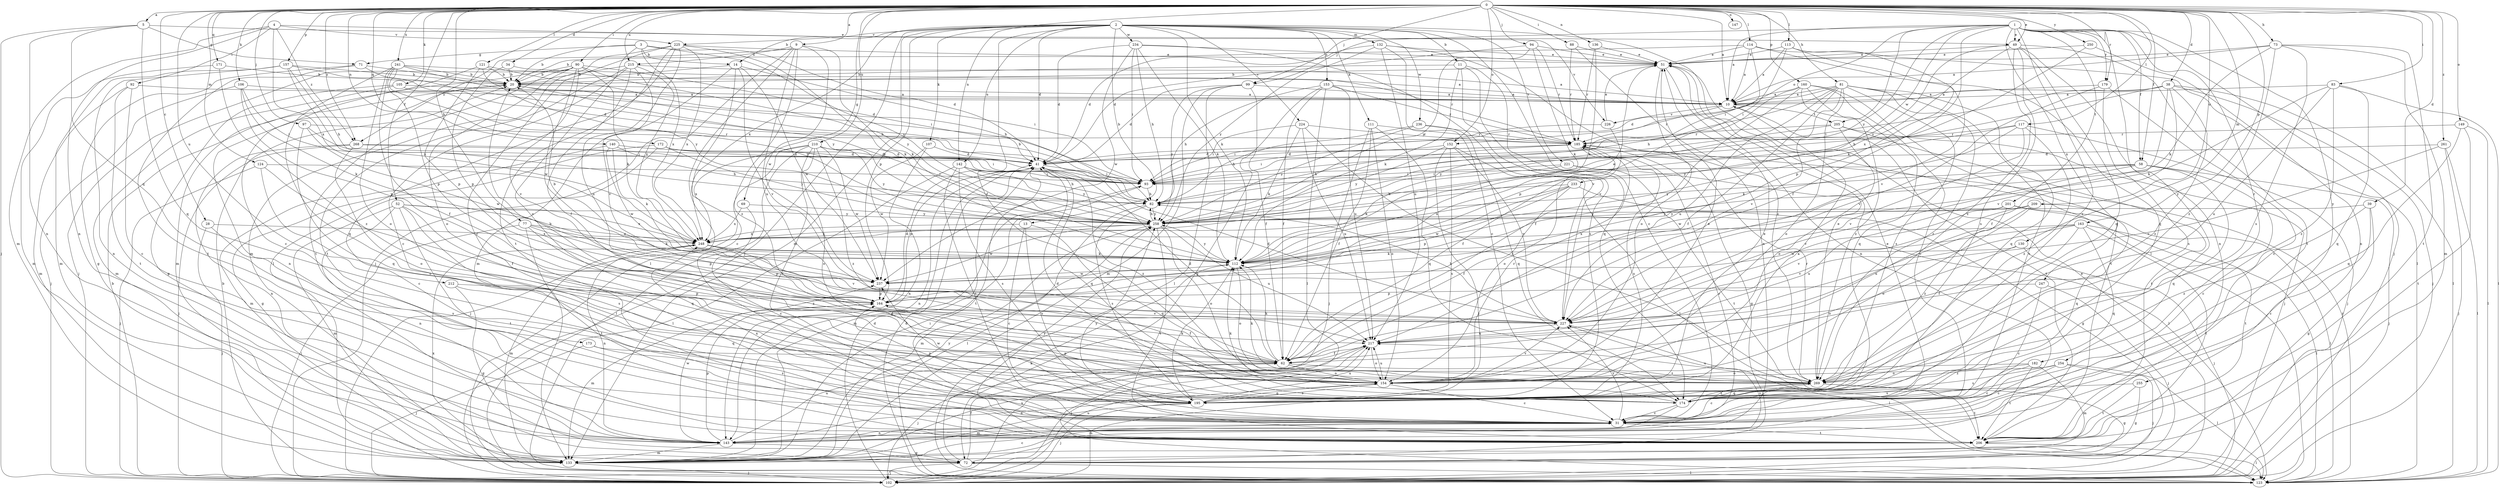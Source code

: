 strict digraph  {
0;
1;
2;
3;
4;
5;
9;
10;
11;
13;
14;
20;
28;
31;
34;
38;
39;
41;
49;
51;
52;
58;
62;
69;
71;
72;
73;
77;
81;
82;
83;
88;
90;
92;
93;
94;
97;
99;
102;
105;
106;
107;
111;
112;
113;
114;
117;
121;
123;
124;
130;
132;
133;
136;
140;
142;
143;
147;
149;
152;
153;
154;
157;
160;
163;
164;
171;
172;
173;
174;
179;
182;
185;
195;
201;
205;
206;
209;
210;
212;
215;
217;
221;
224;
225;
226;
227;
233;
234;
236;
237;
241;
247;
248;
250;
254;
255;
258;
261;
268;
269;
0 -> 5  [label=a];
0 -> 9  [label=a];
0 -> 10  [label=a];
0 -> 28  [label=c];
0 -> 34  [label=d];
0 -> 38  [label=d];
0 -> 39  [label=d];
0 -> 49  [label=e];
0 -> 52  [label=f];
0 -> 58  [label=f];
0 -> 69  [label=g];
0 -> 73  [label=h];
0 -> 77  [label=h];
0 -> 81  [label=h];
0 -> 83  [label=i];
0 -> 88  [label=i];
0 -> 90  [label=i];
0 -> 94  [label=j];
0 -> 97  [label=j];
0 -> 99  [label=j];
0 -> 105  [label=k];
0 -> 106  [label=k];
0 -> 113  [label=l];
0 -> 114  [label=l];
0 -> 117  [label=l];
0 -> 121  [label=l];
0 -> 124  [label=m];
0 -> 130  [label=m];
0 -> 136  [label=n];
0 -> 140  [label=n];
0 -> 142  [label=n];
0 -> 147  [label=o];
0 -> 149  [label=o];
0 -> 152  [label=o];
0 -> 157  [label=p];
0 -> 160  [label=p];
0 -> 163  [label=p];
0 -> 171  [label=q];
0 -> 172  [label=q];
0 -> 179  [label=r];
0 -> 209  [label=u];
0 -> 210  [label=u];
0 -> 212  [label=u];
0 -> 215  [label=u];
0 -> 241  [label=x];
0 -> 250  [label=y];
0 -> 261  [label=z];
0 -> 268  [label=z];
1 -> 10  [label=a];
1 -> 49  [label=e];
1 -> 58  [label=f];
1 -> 62  [label=f];
1 -> 99  [label=j];
1 -> 102  [label=j];
1 -> 152  [label=o];
1 -> 179  [label=r];
1 -> 182  [label=r];
1 -> 195  [label=s];
1 -> 201  [label=t];
1 -> 205  [label=t];
1 -> 233  [label=w];
1 -> 247  [label=x];
1 -> 254  [label=y];
1 -> 255  [label=y];
1 -> 258  [label=y];
2 -> 11  [label=b];
2 -> 13  [label=b];
2 -> 14  [label=b];
2 -> 31  [label=c];
2 -> 41  [label=d];
2 -> 62  [label=f];
2 -> 102  [label=j];
2 -> 107  [label=k];
2 -> 111  [label=k];
2 -> 112  [label=k];
2 -> 123  [label=l];
2 -> 132  [label=m];
2 -> 133  [label=m];
2 -> 142  [label=n];
2 -> 153  [label=o];
2 -> 164  [label=p];
2 -> 221  [label=v];
2 -> 224  [label=v];
2 -> 225  [label=v];
2 -> 234  [label=w];
2 -> 236  [label=w];
2 -> 248  [label=x];
3 -> 14  [label=b];
3 -> 20  [label=b];
3 -> 41  [label=d];
3 -> 71  [label=g];
3 -> 154  [label=o];
3 -> 248  [label=x];
3 -> 258  [label=y];
4 -> 92  [label=i];
4 -> 133  [label=m];
4 -> 143  [label=n];
4 -> 225  [label=v];
4 -> 226  [label=v];
4 -> 248  [label=x];
4 -> 268  [label=z];
5 -> 49  [label=e];
5 -> 71  [label=g];
5 -> 102  [label=j];
5 -> 143  [label=n];
5 -> 173  [label=q];
5 -> 174  [label=q];
9 -> 102  [label=j];
9 -> 112  [label=k];
9 -> 123  [label=l];
9 -> 215  [label=u];
9 -> 217  [label=u];
9 -> 237  [label=w];
9 -> 268  [label=z];
9 -> 269  [label=z];
10 -> 185  [label=r];
10 -> 205  [label=t];
10 -> 206  [label=t];
10 -> 226  [label=v];
11 -> 20  [label=b];
11 -> 112  [label=k];
11 -> 174  [label=q];
11 -> 195  [label=s];
11 -> 227  [label=v];
13 -> 31  [label=c];
13 -> 174  [label=q];
13 -> 195  [label=s];
13 -> 248  [label=x];
14 -> 20  [label=b];
14 -> 31  [label=c];
14 -> 93  [label=i];
14 -> 133  [label=m];
14 -> 227  [label=v];
14 -> 237  [label=w];
20 -> 10  [label=a];
20 -> 143  [label=n];
20 -> 258  [label=y];
28 -> 102  [label=j];
28 -> 195  [label=s];
28 -> 248  [label=x];
31 -> 51  [label=e];
31 -> 143  [label=n];
31 -> 206  [label=t];
31 -> 227  [label=v];
31 -> 248  [label=x];
31 -> 258  [label=y];
34 -> 20  [label=b];
34 -> 164  [label=p];
34 -> 185  [label=r];
38 -> 10  [label=a];
38 -> 62  [label=f];
38 -> 82  [label=h];
38 -> 93  [label=i];
38 -> 102  [label=j];
38 -> 123  [label=l];
38 -> 227  [label=v];
38 -> 269  [label=z];
39 -> 31  [label=c];
39 -> 72  [label=g];
39 -> 258  [label=y];
39 -> 269  [label=z];
41 -> 93  [label=i];
41 -> 143  [label=n];
41 -> 164  [label=p];
41 -> 174  [label=q];
41 -> 206  [label=t];
41 -> 269  [label=z];
49 -> 51  [label=e];
49 -> 143  [label=n];
49 -> 174  [label=q];
49 -> 195  [label=s];
49 -> 206  [label=t];
49 -> 248  [label=x];
49 -> 258  [label=y];
49 -> 269  [label=z];
51 -> 20  [label=b];
51 -> 143  [label=n];
51 -> 154  [label=o];
52 -> 133  [label=m];
52 -> 143  [label=n];
52 -> 174  [label=q];
52 -> 195  [label=s];
52 -> 206  [label=t];
52 -> 248  [label=x];
52 -> 258  [label=y];
58 -> 31  [label=c];
58 -> 93  [label=i];
58 -> 102  [label=j];
58 -> 174  [label=q];
58 -> 227  [label=v];
58 -> 237  [label=w];
58 -> 258  [label=y];
62 -> 20  [label=b];
62 -> 41  [label=d];
62 -> 102  [label=j];
62 -> 112  [label=k];
62 -> 154  [label=o];
62 -> 269  [label=z];
69 -> 31  [label=c];
69 -> 248  [label=x];
69 -> 258  [label=y];
71 -> 20  [label=b];
71 -> 72  [label=g];
71 -> 82  [label=h];
71 -> 206  [label=t];
72 -> 62  [label=f];
72 -> 102  [label=j];
72 -> 112  [label=k];
72 -> 123  [label=l];
72 -> 227  [label=v];
73 -> 10  [label=a];
73 -> 51  [label=e];
73 -> 112  [label=k];
73 -> 133  [label=m];
73 -> 195  [label=s];
73 -> 206  [label=t];
73 -> 269  [label=z];
77 -> 102  [label=j];
77 -> 112  [label=k];
77 -> 164  [label=p];
77 -> 206  [label=t];
77 -> 248  [label=x];
77 -> 269  [label=z];
81 -> 10  [label=a];
81 -> 31  [label=c];
81 -> 41  [label=d];
81 -> 62  [label=f];
81 -> 82  [label=h];
81 -> 154  [label=o];
81 -> 174  [label=q];
81 -> 195  [label=s];
81 -> 217  [label=u];
81 -> 227  [label=v];
81 -> 269  [label=z];
82 -> 20  [label=b];
82 -> 123  [label=l];
82 -> 195  [label=s];
82 -> 258  [label=y];
83 -> 10  [label=a];
83 -> 112  [label=k];
83 -> 123  [label=l];
83 -> 174  [label=q];
83 -> 217  [label=u];
83 -> 269  [label=z];
88 -> 51  [label=e];
88 -> 143  [label=n];
88 -> 185  [label=r];
90 -> 20  [label=b];
90 -> 41  [label=d];
90 -> 102  [label=j];
90 -> 112  [label=k];
90 -> 133  [label=m];
90 -> 154  [label=o];
90 -> 206  [label=t];
90 -> 227  [label=v];
90 -> 237  [label=w];
90 -> 258  [label=y];
92 -> 10  [label=a];
92 -> 31  [label=c];
92 -> 133  [label=m];
92 -> 206  [label=t];
93 -> 82  [label=h];
93 -> 133  [label=m];
94 -> 41  [label=d];
94 -> 51  [label=e];
94 -> 112  [label=k];
94 -> 185  [label=r];
94 -> 258  [label=y];
97 -> 93  [label=i];
97 -> 174  [label=q];
97 -> 185  [label=r];
97 -> 237  [label=w];
99 -> 10  [label=a];
99 -> 41  [label=d];
99 -> 62  [label=f];
99 -> 123  [label=l];
99 -> 133  [label=m];
99 -> 258  [label=y];
102 -> 20  [label=b];
102 -> 41  [label=d];
102 -> 51  [label=e];
102 -> 217  [label=u];
105 -> 10  [label=a];
105 -> 72  [label=g];
105 -> 133  [label=m];
105 -> 258  [label=y];
106 -> 10  [label=a];
106 -> 93  [label=i];
106 -> 102  [label=j];
106 -> 112  [label=k];
106 -> 164  [label=p];
107 -> 41  [label=d];
107 -> 143  [label=n];
107 -> 237  [label=w];
111 -> 62  [label=f];
111 -> 102  [label=j];
111 -> 154  [label=o];
111 -> 174  [label=q];
111 -> 185  [label=r];
112 -> 51  [label=e];
112 -> 154  [label=o];
112 -> 237  [label=w];
112 -> 258  [label=y];
113 -> 10  [label=a];
113 -> 51  [label=e];
113 -> 93  [label=i];
113 -> 164  [label=p];
113 -> 227  [label=v];
114 -> 10  [label=a];
114 -> 20  [label=b];
114 -> 51  [label=e];
114 -> 93  [label=i];
114 -> 123  [label=l];
114 -> 174  [label=q];
117 -> 102  [label=j];
117 -> 112  [label=k];
117 -> 185  [label=r];
117 -> 227  [label=v];
117 -> 258  [label=y];
117 -> 269  [label=z];
121 -> 20  [label=b];
121 -> 31  [label=c];
121 -> 82  [label=h];
121 -> 164  [label=p];
121 -> 258  [label=y];
123 -> 20  [label=b];
123 -> 41  [label=d];
123 -> 185  [label=r];
124 -> 62  [label=f];
124 -> 93  [label=i];
124 -> 102  [label=j];
124 -> 154  [label=o];
130 -> 102  [label=j];
130 -> 112  [label=k];
130 -> 154  [label=o];
132 -> 31  [label=c];
132 -> 41  [label=d];
132 -> 51  [label=e];
132 -> 217  [label=u];
132 -> 258  [label=y];
132 -> 269  [label=z];
133 -> 31  [label=c];
133 -> 41  [label=d];
133 -> 93  [label=i];
133 -> 102  [label=j];
133 -> 217  [label=u];
133 -> 248  [label=x];
133 -> 258  [label=y];
136 -> 51  [label=e];
136 -> 112  [label=k];
136 -> 185  [label=r];
140 -> 41  [label=d];
140 -> 82  [label=h];
140 -> 112  [label=k];
140 -> 133  [label=m];
140 -> 237  [label=w];
142 -> 31  [label=c];
142 -> 82  [label=h];
142 -> 93  [label=i];
142 -> 123  [label=l];
142 -> 195  [label=s];
142 -> 258  [label=y];
143 -> 72  [label=g];
143 -> 133  [label=m];
143 -> 164  [label=p];
143 -> 185  [label=r];
143 -> 217  [label=u];
143 -> 237  [label=w];
149 -> 123  [label=l];
149 -> 174  [label=q];
149 -> 185  [label=r];
149 -> 206  [label=t];
152 -> 41  [label=d];
152 -> 102  [label=j];
152 -> 123  [label=l];
152 -> 195  [label=s];
152 -> 227  [label=v];
152 -> 258  [label=y];
153 -> 10  [label=a];
153 -> 62  [label=f];
153 -> 72  [label=g];
153 -> 82  [label=h];
153 -> 123  [label=l];
153 -> 185  [label=r];
153 -> 217  [label=u];
154 -> 31  [label=c];
154 -> 51  [label=e];
154 -> 143  [label=n];
154 -> 185  [label=r];
154 -> 195  [label=s];
154 -> 217  [label=u];
154 -> 227  [label=v];
157 -> 20  [label=b];
157 -> 41  [label=d];
157 -> 82  [label=h];
157 -> 133  [label=m];
157 -> 143  [label=n];
157 -> 248  [label=x];
160 -> 10  [label=a];
160 -> 31  [label=c];
160 -> 62  [label=f];
160 -> 164  [label=p];
160 -> 174  [label=q];
160 -> 206  [label=t];
160 -> 269  [label=z];
163 -> 62  [label=f];
163 -> 123  [label=l];
163 -> 174  [label=q];
163 -> 206  [label=t];
163 -> 227  [label=v];
163 -> 237  [label=w];
163 -> 248  [label=x];
164 -> 41  [label=d];
164 -> 62  [label=f];
164 -> 133  [label=m];
164 -> 227  [label=v];
171 -> 20  [label=b];
171 -> 133  [label=m];
171 -> 269  [label=z];
172 -> 31  [label=c];
172 -> 41  [label=d];
172 -> 72  [label=g];
172 -> 93  [label=i];
172 -> 258  [label=y];
173 -> 62  [label=f];
173 -> 102  [label=j];
173 -> 195  [label=s];
174 -> 31  [label=c];
174 -> 41  [label=d];
174 -> 112  [label=k];
174 -> 133  [label=m];
174 -> 164  [label=p];
174 -> 269  [label=z];
179 -> 10  [label=a];
179 -> 31  [label=c];
179 -> 195  [label=s];
179 -> 227  [label=v];
182 -> 31  [label=c];
182 -> 133  [label=m];
182 -> 154  [label=o];
182 -> 206  [label=t];
182 -> 269  [label=z];
185 -> 41  [label=d];
185 -> 72  [label=g];
185 -> 82  [label=h];
185 -> 93  [label=i];
185 -> 154  [label=o];
185 -> 195  [label=s];
195 -> 10  [label=a];
195 -> 51  [label=e];
195 -> 102  [label=j];
195 -> 112  [label=k];
195 -> 133  [label=m];
195 -> 154  [label=o];
195 -> 164  [label=p];
195 -> 217  [label=u];
195 -> 237  [label=w];
201 -> 123  [label=l];
201 -> 206  [label=t];
201 -> 217  [label=u];
201 -> 258  [label=y];
201 -> 269  [label=z];
205 -> 102  [label=j];
205 -> 154  [label=o];
205 -> 185  [label=r];
205 -> 206  [label=t];
205 -> 258  [label=y];
206 -> 123  [label=l];
206 -> 258  [label=y];
209 -> 154  [label=o];
209 -> 174  [label=q];
209 -> 217  [label=u];
209 -> 227  [label=v];
209 -> 258  [label=y];
210 -> 41  [label=d];
210 -> 102  [label=j];
210 -> 123  [label=l];
210 -> 154  [label=o];
210 -> 195  [label=s];
210 -> 237  [label=w];
210 -> 248  [label=x];
210 -> 258  [label=y];
210 -> 269  [label=z];
212 -> 72  [label=g];
212 -> 164  [label=p];
212 -> 174  [label=q];
215 -> 10  [label=a];
215 -> 20  [label=b];
215 -> 31  [label=c];
215 -> 62  [label=f];
215 -> 206  [label=t];
215 -> 227  [label=v];
215 -> 248  [label=x];
217 -> 62  [label=f];
217 -> 102  [label=j];
217 -> 154  [label=o];
221 -> 93  [label=i];
221 -> 112  [label=k];
221 -> 123  [label=l];
221 -> 206  [label=t];
224 -> 93  [label=i];
224 -> 112  [label=k];
224 -> 185  [label=r];
224 -> 217  [label=u];
224 -> 269  [label=z];
225 -> 31  [label=c];
225 -> 51  [label=e];
225 -> 112  [label=k];
225 -> 123  [label=l];
225 -> 133  [label=m];
225 -> 206  [label=t];
225 -> 217  [label=u];
225 -> 248  [label=x];
226 -> 51  [label=e];
226 -> 62  [label=f];
226 -> 93  [label=i];
227 -> 41  [label=d];
227 -> 82  [label=h];
227 -> 123  [label=l];
227 -> 217  [label=u];
233 -> 62  [label=f];
233 -> 72  [label=g];
233 -> 82  [label=h];
233 -> 164  [label=p];
233 -> 237  [label=w];
233 -> 248  [label=x];
234 -> 41  [label=d];
234 -> 51  [label=e];
234 -> 82  [label=h];
234 -> 93  [label=i];
234 -> 112  [label=k];
234 -> 227  [label=v];
234 -> 237  [label=w];
236 -> 82  [label=h];
236 -> 174  [label=q];
236 -> 185  [label=r];
236 -> 258  [label=y];
237 -> 20  [label=b];
237 -> 164  [label=p];
241 -> 10  [label=a];
241 -> 20  [label=b];
241 -> 62  [label=f];
241 -> 93  [label=i];
241 -> 154  [label=o];
241 -> 164  [label=p];
241 -> 174  [label=q];
241 -> 258  [label=y];
247 -> 31  [label=c];
247 -> 102  [label=j];
247 -> 164  [label=p];
248 -> 112  [label=k];
248 -> 133  [label=m];
248 -> 143  [label=n];
248 -> 164  [label=p];
248 -> 227  [label=v];
250 -> 51  [label=e];
250 -> 112  [label=k];
250 -> 143  [label=n];
254 -> 31  [label=c];
254 -> 102  [label=j];
254 -> 123  [label=l];
254 -> 154  [label=o];
254 -> 195  [label=s];
255 -> 72  [label=g];
255 -> 195  [label=s];
255 -> 206  [label=t];
258 -> 82  [label=h];
258 -> 133  [label=m];
258 -> 154  [label=o];
258 -> 206  [label=t];
258 -> 217  [label=u];
258 -> 237  [label=w];
258 -> 248  [label=x];
261 -> 41  [label=d];
261 -> 102  [label=j];
261 -> 123  [label=l];
261 -> 227  [label=v];
268 -> 41  [label=d];
268 -> 93  [label=i];
268 -> 102  [label=j];
268 -> 143  [label=n];
268 -> 154  [label=o];
269 -> 31  [label=c];
269 -> 51  [label=e];
269 -> 72  [label=g];
269 -> 112  [label=k];
269 -> 174  [label=q];
269 -> 185  [label=r];
269 -> 206  [label=t];
269 -> 217  [label=u];
}
